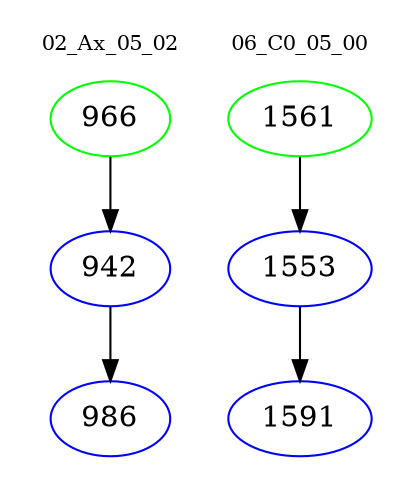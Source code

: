 digraph{
subgraph cluster_0 {
color = white
label = "02_Ax_05_02";
fontsize=10;
T0_966 [label="966", color="green"]
T0_966 -> T0_942 [color="black"]
T0_942 [label="942", color="blue"]
T0_942 -> T0_986 [color="black"]
T0_986 [label="986", color="blue"]
}
subgraph cluster_1 {
color = white
label = "06_C0_05_00";
fontsize=10;
T1_1561 [label="1561", color="green"]
T1_1561 -> T1_1553 [color="black"]
T1_1553 [label="1553", color="blue"]
T1_1553 -> T1_1591 [color="black"]
T1_1591 [label="1591", color="blue"]
}
}
